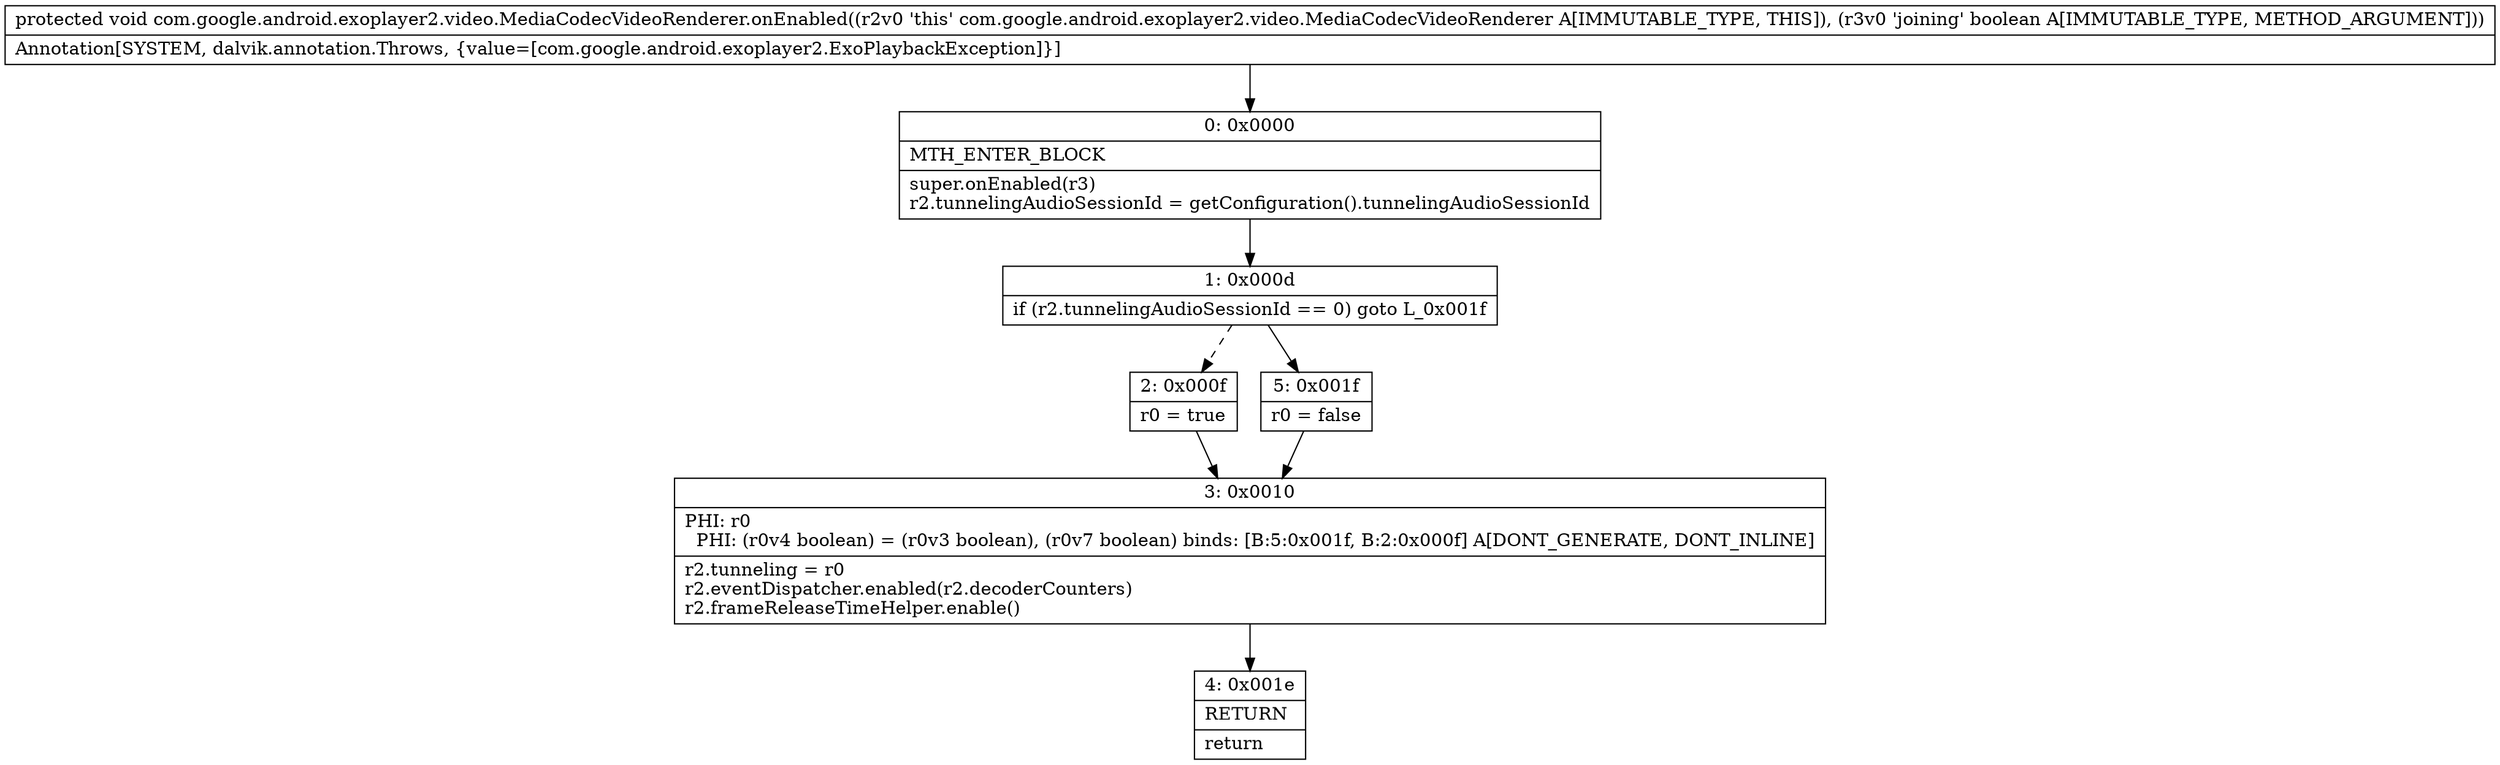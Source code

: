 digraph "CFG forcom.google.android.exoplayer2.video.MediaCodecVideoRenderer.onEnabled(Z)V" {
Node_0 [shape=record,label="{0\:\ 0x0000|MTH_ENTER_BLOCK\l|super.onEnabled(r3)\lr2.tunnelingAudioSessionId = getConfiguration().tunnelingAudioSessionId\l}"];
Node_1 [shape=record,label="{1\:\ 0x000d|if (r2.tunnelingAudioSessionId == 0) goto L_0x001f\l}"];
Node_2 [shape=record,label="{2\:\ 0x000f|r0 = true\l}"];
Node_3 [shape=record,label="{3\:\ 0x0010|PHI: r0 \l  PHI: (r0v4 boolean) = (r0v3 boolean), (r0v7 boolean) binds: [B:5:0x001f, B:2:0x000f] A[DONT_GENERATE, DONT_INLINE]\l|r2.tunneling = r0\lr2.eventDispatcher.enabled(r2.decoderCounters)\lr2.frameReleaseTimeHelper.enable()\l}"];
Node_4 [shape=record,label="{4\:\ 0x001e|RETURN\l|return\l}"];
Node_5 [shape=record,label="{5\:\ 0x001f|r0 = false\l}"];
MethodNode[shape=record,label="{protected void com.google.android.exoplayer2.video.MediaCodecVideoRenderer.onEnabled((r2v0 'this' com.google.android.exoplayer2.video.MediaCodecVideoRenderer A[IMMUTABLE_TYPE, THIS]), (r3v0 'joining' boolean A[IMMUTABLE_TYPE, METHOD_ARGUMENT]))  | Annotation[SYSTEM, dalvik.annotation.Throws, \{value=[com.google.android.exoplayer2.ExoPlaybackException]\}]\l}"];
MethodNode -> Node_0;
Node_0 -> Node_1;
Node_1 -> Node_2[style=dashed];
Node_1 -> Node_5;
Node_2 -> Node_3;
Node_3 -> Node_4;
Node_5 -> Node_3;
}

